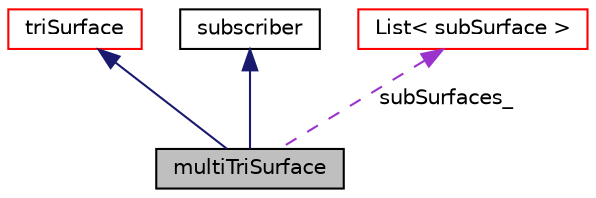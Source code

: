 digraph "multiTriSurface"
{
 // LATEX_PDF_SIZE
  edge [fontname="Helvetica",fontsize="10",labelfontname="Helvetica",labelfontsize="10"];
  node [fontname="Helvetica",fontsize="10",shape=record];
  Node1 [label="multiTriSurface",height=0.2,width=0.4,color="black", fillcolor="grey75", style="filled", fontcolor="black",tooltip=" "];
  Node2 -> Node1 [dir="back",color="midnightblue",fontsize="10",style="solid",fontname="Helvetica"];
  Node2 [label="triSurface",height=0.2,width=0.4,color="red", fillcolor="white", style="filled",URL="$classpFlow_1_1triSurface.html",tooltip=" "];
  Node24 -> Node1 [dir="back",color="midnightblue",fontsize="10",style="solid",fontname="Helvetica"];
  Node24 [label="subscriber",height=0.2,width=0.4,color="black", fillcolor="white", style="filled",URL="$classpFlow_1_1subscriber.html",tooltip=" "];
  Node25 -> Node1 [dir="back",color="darkorchid3",fontsize="10",style="dashed",label=" subSurfaces_" ,fontname="Helvetica"];
  Node25 [label="List\< subSurface \>",height=0.2,width=0.4,color="red", fillcolor="white", style="filled",URL="$classpFlow_1_1List.html",tooltip=" "];
}
